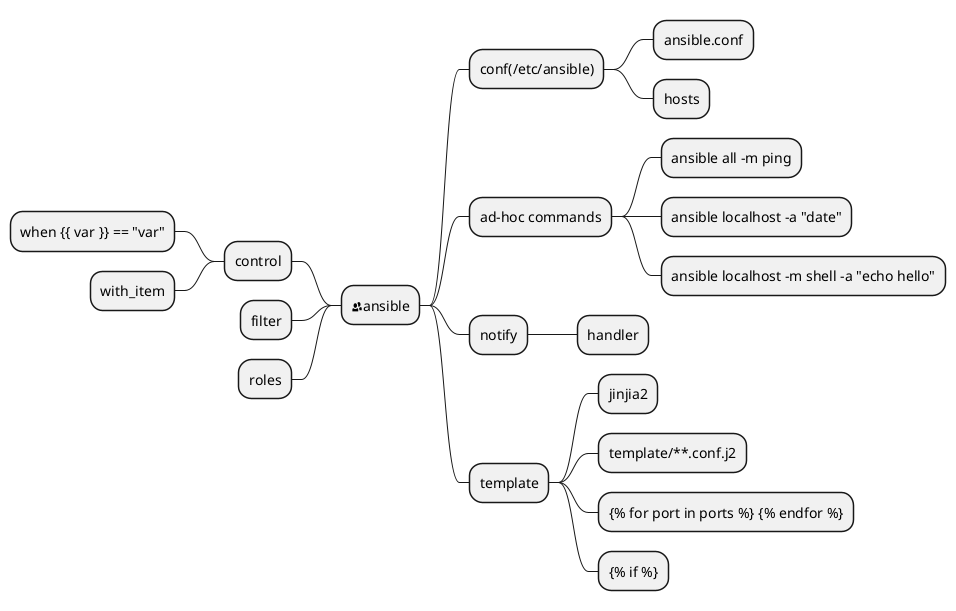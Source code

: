 @startmindmap
+ <&people>ansible
++ conf(/etc/ansible)
+++ ansible.conf
+++ hosts

++ ad-hoc commands
+++ ansible all -m ping

+++ ansible localhost -a "date"
+++ ansible localhost -m shell -a "echo hello"

++ notify
+++ handler

++ template
+++ jinjia2
+++ template/**.conf.j2
+++ {% for port in ports %} {% endfor %}
+++ {% if %}

-- control
--- when {{ var }} == "var"
--- with_item

-- filter
-- roles

@endmindmap